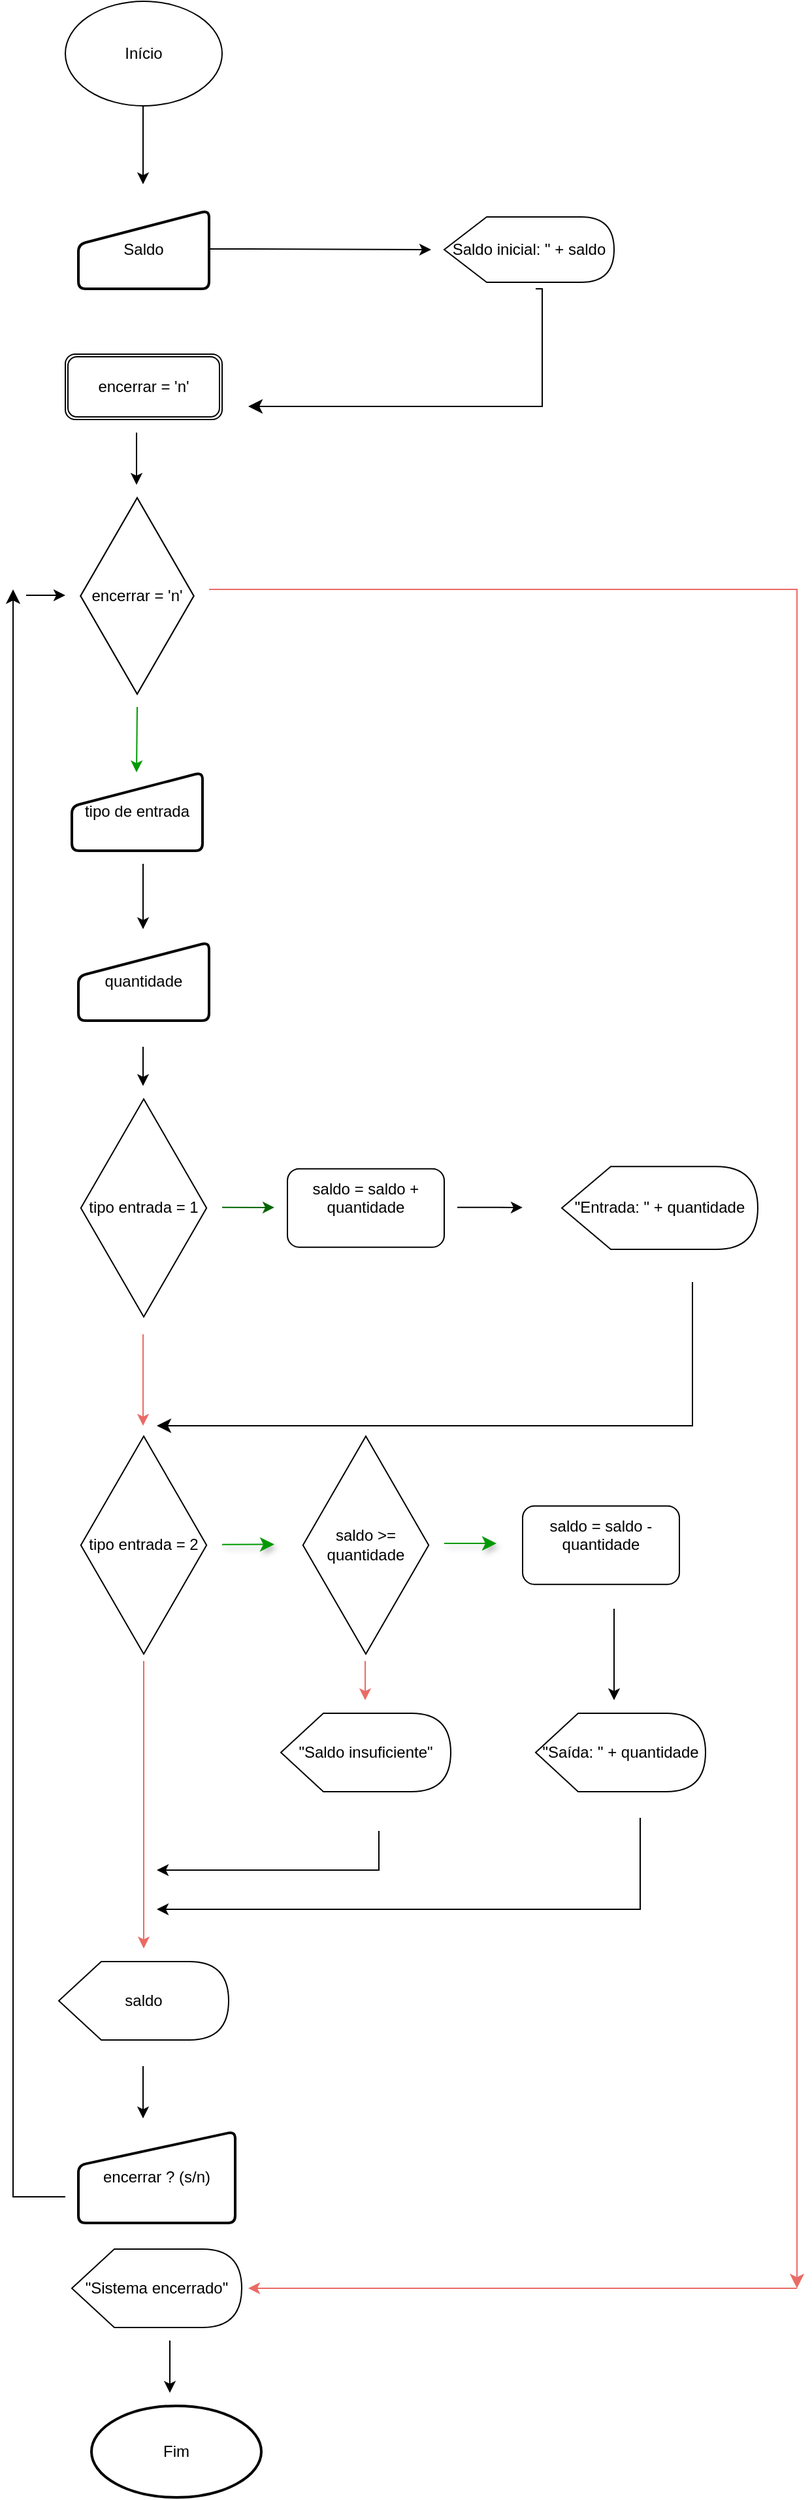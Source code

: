 <mxfile version="22.1.3" type="github">
  <diagram name="Page-1" id="8ce9d11a-91a2-4d17-14d8-a56ed91bf033">
    <mxGraphModel dx="3642" dy="1294" grid="0" gridSize="10" guides="1" tooltips="1" connect="1" arrows="1" fold="1" page="1" pageScale="1" pageWidth="1200" pageHeight="1600" background="none" math="0" shadow="0">
      <root>
        <mxCell id="0" />
        <mxCell id="1" parent="0" />
        <object label="" id="gsZWW2OXpgVZkUkckgpa-1">
          <mxCell style="ellipse;whiteSpace=wrap;html=1;" parent="1" vertex="1">
            <mxGeometry x="40" y="10" width="120" height="80" as="geometry" />
          </mxCell>
        </object>
        <mxCell id="gsZWW2OXpgVZkUkckgpa-2" value="Início" style="text;strokeColor=none;align=center;fillColor=none;html=1;verticalAlign=middle;whiteSpace=wrap;rounded=0;" parent="1" vertex="1">
          <mxGeometry x="70" y="35" width="60" height="30" as="geometry" />
        </mxCell>
        <mxCell id="gsZWW2OXpgVZkUkckgpa-4" value="Saldo" style="html=1;strokeWidth=2;shape=manualInput;whiteSpace=wrap;rounded=1;size=26;arcSize=11;" parent="1" vertex="1">
          <mxGeometry x="50" y="170" width="100" height="60" as="geometry" />
        </mxCell>
        <mxCell id="gsZWW2OXpgVZkUkckgpa-7" value="Saldo inicial: &quot; + saldo" style="shape=display;whiteSpace=wrap;html=1;" parent="1" vertex="1">
          <mxGeometry x="330" y="175" width="130" height="50" as="geometry" />
        </mxCell>
        <mxCell id="gsZWW2OXpgVZkUkckgpa-8" value="" style="edgeStyle=segmentEdgeStyle;endArrow=classic;html=1;curved=0;rounded=0;endSize=8;startSize=8;" parent="1" edge="1">
          <mxGeometry width="50" height="50" relative="1" as="geometry">
            <mxPoint x="400" y="230" as="sourcePoint" />
            <mxPoint x="180" y="320" as="targetPoint" />
            <Array as="points">
              <mxPoint x="405" y="230" />
              <mxPoint x="405" y="320" />
            </Array>
          </mxGeometry>
        </mxCell>
        <mxCell id="gsZWW2OXpgVZkUkckgpa-9" value="" style="endArrow=classic;html=1;rounded=0;" parent="1" edge="1">
          <mxGeometry width="50" height="50" relative="1" as="geometry">
            <mxPoint x="99.5" y="90" as="sourcePoint" />
            <mxPoint x="99.5" y="150" as="targetPoint" />
            <Array as="points" />
          </mxGeometry>
        </mxCell>
        <mxCell id="gsZWW2OXpgVZkUkckgpa-10" value="" style="endArrow=classic;html=1;rounded=0;" parent="1" edge="1">
          <mxGeometry width="50" height="50" relative="1" as="geometry">
            <mxPoint x="150" y="199.5" as="sourcePoint" />
            <mxPoint x="320" y="200" as="targetPoint" />
            <Array as="points">
              <mxPoint x="180" y="199.5" />
            </Array>
          </mxGeometry>
        </mxCell>
        <mxCell id="gsZWW2OXpgVZkUkckgpa-11" value="encerrar = &#39;n&#39;" style="shape=ext;double=1;rounded=1;whiteSpace=wrap;html=1;" parent="1" vertex="1">
          <mxGeometry x="40" y="280" width="120" height="50" as="geometry" />
        </mxCell>
        <mxCell id="gsZWW2OXpgVZkUkckgpa-12" value="" style="endArrow=classic;html=1;rounded=0;" parent="1" edge="1">
          <mxGeometry width="50" height="50" relative="1" as="geometry">
            <mxPoint x="94.5" y="340" as="sourcePoint" />
            <mxPoint x="94.5" y="380" as="targetPoint" />
          </mxGeometry>
        </mxCell>
        <mxCell id="gsZWW2OXpgVZkUkckgpa-13" value="encerrar = &#39;n&#39;&lt;br&gt;" style="html=1;whiteSpace=wrap;aspect=fixed;shape=isoRectangle;direction=south;" parent="1" vertex="1">
          <mxGeometry x="50" y="390" width="90" height="150" as="geometry" />
        </mxCell>
        <mxCell id="gsZWW2OXpgVZkUkckgpa-14" value="" style="endArrow=classic;html=1;rounded=0;strokeColor=#009900;" parent="1" edge="1">
          <mxGeometry width="50" height="50" relative="1" as="geometry">
            <mxPoint x="95" y="550" as="sourcePoint" />
            <mxPoint x="94.5" y="600" as="targetPoint" />
          </mxGeometry>
        </mxCell>
        <mxCell id="gsZWW2OXpgVZkUkckgpa-17" value="tipo de entrada&lt;br&gt;" style="html=1;strokeWidth=2;shape=manualInput;whiteSpace=wrap;rounded=1;size=26;arcSize=11;" parent="1" vertex="1">
          <mxGeometry x="45" y="600" width="100" height="60" as="geometry" />
        </mxCell>
        <mxCell id="gsZWW2OXpgVZkUkckgpa-18" value="" style="endArrow=classic;html=1;rounded=0;" parent="1" edge="1">
          <mxGeometry width="50" height="50" relative="1" as="geometry">
            <mxPoint x="99.5" y="670" as="sourcePoint" />
            <mxPoint x="99.5" y="720" as="targetPoint" />
          </mxGeometry>
        </mxCell>
        <mxCell id="gsZWW2OXpgVZkUkckgpa-19" value="quantidade&lt;br&gt;" style="html=1;strokeWidth=2;shape=manualInput;whiteSpace=wrap;rounded=1;size=26;arcSize=11;" parent="1" vertex="1">
          <mxGeometry x="50" y="730" width="100" height="60" as="geometry" />
        </mxCell>
        <mxCell id="gsZWW2OXpgVZkUkckgpa-20" value="" style="endArrow=classic;html=1;rounded=0;" parent="1" edge="1">
          <mxGeometry width="50" height="50" relative="1" as="geometry">
            <mxPoint x="99.5" y="810" as="sourcePoint" />
            <mxPoint x="99.5" y="840" as="targetPoint" />
            <Array as="points">
              <mxPoint x="99.5" y="830" />
            </Array>
          </mxGeometry>
        </mxCell>
        <mxCell id="gsZWW2OXpgVZkUkckgpa-21" value="encerrar = &#39;n&#39;&lt;br&gt;" style="html=1;whiteSpace=wrap;aspect=fixed;shape=isoRectangle;direction=south;" parent="1" vertex="1">
          <mxGeometry x="50" y="390" width="90" height="150" as="geometry" />
        </mxCell>
        <mxCell id="gsZWW2OXpgVZkUkckgpa-22" value="tipo entrada = 1&lt;br&gt;" style="html=1;whiteSpace=wrap;aspect=fixed;shape=isoRectangle;direction=south;" parent="1" vertex="1">
          <mxGeometry x="50" y="850" width="100" height="166.66" as="geometry" />
        </mxCell>
        <mxCell id="gsZWW2OXpgVZkUkckgpa-23" value="" style="endArrow=classic;html=1;rounded=0;fillColor=#45FF9C;strokeColor=#006600;" parent="1" edge="1">
          <mxGeometry width="50" height="50" relative="1" as="geometry">
            <mxPoint x="160" y="932.83" as="sourcePoint" />
            <mxPoint x="200" y="932.99" as="targetPoint" />
          </mxGeometry>
        </mxCell>
        <mxCell id="gsZWW2OXpgVZkUkckgpa-24" value="saldo = saldo + quantidade&lt;br&gt;&amp;nbsp;" style="rounded=1;whiteSpace=wrap;html=1;" parent="1" vertex="1">
          <mxGeometry x="210" y="903.33" width="120" height="60" as="geometry" />
        </mxCell>
        <mxCell id="gsZWW2OXpgVZkUkckgpa-25" value="" style="endArrow=classic;html=1;rounded=0;" parent="1" edge="1">
          <mxGeometry width="50" height="50" relative="1" as="geometry">
            <mxPoint x="340" y="932.83" as="sourcePoint" />
            <mxPoint x="390" y="932.99" as="targetPoint" />
            <Array as="points">
              <mxPoint x="340" y="932.83" />
            </Array>
          </mxGeometry>
        </mxCell>
        <mxCell id="gsZWW2OXpgVZkUkckgpa-26" value="&quot;Entrada: &quot; + quantidade&lt;br&gt;" style="shape=display;whiteSpace=wrap;html=1;" parent="1" vertex="1">
          <mxGeometry x="420" y="901.66" width="150" height="63.33" as="geometry" />
        </mxCell>
        <mxCell id="gsZWW2OXpgVZkUkckgpa-28" value="" style="edgeStyle=segmentEdgeStyle;endArrow=classic;html=1;curved=0;rounded=0;endSize=8;startSize=8;" parent="1" edge="1">
          <mxGeometry width="50" height="50" relative="1" as="geometry">
            <mxPoint x="520" y="990" as="sourcePoint" />
            <mxPoint x="110" y="1100" as="targetPoint" />
            <Array as="points">
              <mxPoint x="520" y="1100" />
            </Array>
          </mxGeometry>
        </mxCell>
        <mxCell id="gsZWW2OXpgVZkUkckgpa-29" value="" style="endArrow=classic;html=1;rounded=0;strokeColor=#EA6B66;" parent="1" edge="1">
          <mxGeometry width="50" height="50" relative="1" as="geometry">
            <mxPoint x="99.5" y="1030" as="sourcePoint" />
            <mxPoint x="99.5" y="1100" as="targetPoint" />
          </mxGeometry>
        </mxCell>
        <mxCell id="gsZWW2OXpgVZkUkckgpa-30" value="" style="edgeStyle=segmentEdgeStyle;endArrow=classic;html=1;curved=0;rounded=0;endSize=8;startSize=8;strokeColor=#EA6B66;" parent="1" edge="1">
          <mxGeometry width="50" height="50" relative="1" as="geometry">
            <mxPoint x="150" y="460" as="sourcePoint" />
            <mxPoint x="600" y="1760" as="targetPoint" />
          </mxGeometry>
        </mxCell>
        <mxCell id="gsZWW2OXpgVZkUkckgpa-31" value="tipo entrada = 2" style="html=1;whiteSpace=wrap;aspect=fixed;shape=isoRectangle;direction=south;" parent="1" vertex="1">
          <mxGeometry x="50" y="1108" width="100" height="166.66" as="geometry" />
        </mxCell>
        <mxCell id="gsZWW2OXpgVZkUkckgpa-32" value="" style="edgeStyle=segmentEdgeStyle;endArrow=classic;html=1;curved=0;rounded=0;endSize=8;startSize=8;shadow=1;strokeColor=#009900;" parent="1" edge="1">
          <mxGeometry width="50" height="50" relative="1" as="geometry">
            <mxPoint x="160" y="1190.83" as="sourcePoint" />
            <mxPoint x="200" y="1191" as="targetPoint" />
          </mxGeometry>
        </mxCell>
        <mxCell id="gsZWW2OXpgVZkUkckgpa-33" value="saldo &amp;gt;= quantidade&lt;br&gt;" style="html=1;whiteSpace=wrap;aspect=fixed;shape=isoRectangle;direction=south;" parent="1" vertex="1">
          <mxGeometry x="220" y="1108" width="100" height="166.66" as="geometry" />
        </mxCell>
        <mxCell id="gsZWW2OXpgVZkUkckgpa-34" value="" style="edgeStyle=segmentEdgeStyle;endArrow=classic;html=1;curved=0;rounded=0;endSize=8;startSize=8;shadow=1;strokeColor=#009900;" parent="1" edge="1">
          <mxGeometry width="50" height="50" relative="1" as="geometry">
            <mxPoint x="330" y="1190" as="sourcePoint" />
            <mxPoint x="370" y="1190.17" as="targetPoint" />
          </mxGeometry>
        </mxCell>
        <mxCell id="gsZWW2OXpgVZkUkckgpa-35" value="saldo = saldo - quantidade&lt;br&gt;&amp;nbsp;" style="rounded=1;whiteSpace=wrap;html=1;" parent="1" vertex="1">
          <mxGeometry x="390" y="1161.33" width="120" height="60" as="geometry" />
        </mxCell>
        <mxCell id="gsZWW2OXpgVZkUkckgpa-36" value="" style="endArrow=classic;html=1;rounded=0;" parent="1" edge="1">
          <mxGeometry width="50" height="50" relative="1" as="geometry">
            <mxPoint x="460" y="1240" as="sourcePoint" />
            <mxPoint x="460" y="1310" as="targetPoint" />
          </mxGeometry>
        </mxCell>
        <mxCell id="gsZWW2OXpgVZkUkckgpa-37" value="&quot;Saída: &quot; + quantidade" style="shape=display;whiteSpace=wrap;html=1;" parent="1" vertex="1">
          <mxGeometry x="400" y="1320" width="130" height="60" as="geometry" />
        </mxCell>
        <mxCell id="gsZWW2OXpgVZkUkckgpa-39" value="&quot;Saldo insuficiente&quot;&lt;br&gt;" style="shape=display;whiteSpace=wrap;html=1;" parent="1" vertex="1">
          <mxGeometry x="205" y="1320" width="130" height="60" as="geometry" />
        </mxCell>
        <mxCell id="gsZWW2OXpgVZkUkckgpa-40" value="" style="endArrow=classic;html=1;rounded=0;strokeColor=#EA6B66;" parent="1" edge="1">
          <mxGeometry width="50" height="50" relative="1" as="geometry">
            <mxPoint x="100" y="1280" as="sourcePoint" />
            <mxPoint x="100" y="1500" as="targetPoint" />
          </mxGeometry>
        </mxCell>
        <mxCell id="gsZWW2OXpgVZkUkckgpa-41" value="" style="endArrow=classic;html=1;rounded=0;strokeColor=#EA6B66;" parent="1" edge="1">
          <mxGeometry width="50" height="50" relative="1" as="geometry">
            <mxPoint x="269.5" y="1280" as="sourcePoint" />
            <mxPoint x="269.5" y="1310" as="targetPoint" />
            <Array as="points">
              <mxPoint x="269.5" y="1290" />
            </Array>
          </mxGeometry>
        </mxCell>
        <mxCell id="gsZWW2OXpgVZkUkckgpa-42" value="" style="endArrow=classic;html=1;rounded=0;" parent="1" edge="1">
          <mxGeometry width="50" height="50" relative="1" as="geometry">
            <mxPoint x="480" y="1400" as="sourcePoint" />
            <mxPoint x="110" y="1470" as="targetPoint" />
            <Array as="points">
              <mxPoint x="480" y="1470" />
            </Array>
          </mxGeometry>
        </mxCell>
        <mxCell id="gsZWW2OXpgVZkUkckgpa-43" value="" style="endArrow=classic;html=1;rounded=0;" parent="1" edge="1">
          <mxGeometry width="50" height="50" relative="1" as="geometry">
            <mxPoint x="280" y="1410" as="sourcePoint" />
            <mxPoint x="110" y="1440" as="targetPoint" />
            <Array as="points">
              <mxPoint x="280" y="1440" />
              <mxPoint x="200" y="1440" />
            </Array>
          </mxGeometry>
        </mxCell>
        <mxCell id="gsZWW2OXpgVZkUkckgpa-44" value="saldo&lt;br&gt;" style="shape=display;whiteSpace=wrap;html=1;" parent="1" vertex="1">
          <mxGeometry x="35" y="1510" width="130" height="60" as="geometry" />
        </mxCell>
        <mxCell id="gsZWW2OXpgVZkUkckgpa-45" value="encerrar ? (s/n)" style="html=1;strokeWidth=2;shape=manualInput;whiteSpace=wrap;rounded=1;size=26;arcSize=11;" parent="1" vertex="1">
          <mxGeometry x="50" y="1640" width="120" height="70" as="geometry" />
        </mxCell>
        <mxCell id="gsZWW2OXpgVZkUkckgpa-46" value="" style="endArrow=classic;html=1;rounded=0;" parent="1" edge="1">
          <mxGeometry width="50" height="50" relative="1" as="geometry">
            <mxPoint x="99.5" y="1590" as="sourcePoint" />
            <mxPoint x="99.5" y="1630" as="targetPoint" />
          </mxGeometry>
        </mxCell>
        <mxCell id="gsZWW2OXpgVZkUkckgpa-47" value="&quot;Sistema encerrado&quot;&lt;br&gt;" style="shape=display;whiteSpace=wrap;html=1;" parent="1" vertex="1">
          <mxGeometry x="45" y="1730" width="130" height="60" as="geometry" />
        </mxCell>
        <mxCell id="gsZWW2OXpgVZkUkckgpa-48" value="" style="endArrow=classic;html=1;rounded=0;" parent="1" edge="1">
          <mxGeometry width="50" height="50" relative="1" as="geometry">
            <mxPoint x="120" y="1800" as="sourcePoint" />
            <mxPoint x="120" y="1840" as="targetPoint" />
          </mxGeometry>
        </mxCell>
        <mxCell id="gsZWW2OXpgVZkUkckgpa-50" value="Fim&lt;br&gt;" style="strokeWidth=2;html=1;shape=mxgraph.flowchart.start_1;whiteSpace=wrap;" parent="1" vertex="1">
          <mxGeometry x="60" y="1850" width="130" height="70" as="geometry" />
        </mxCell>
        <mxCell id="gsZWW2OXpgVZkUkckgpa-51" value="" style="endArrow=classic;html=1;rounded=0;strokeColor=#EA6B66;" parent="1" edge="1">
          <mxGeometry width="50" height="50" relative="1" as="geometry">
            <mxPoint x="600" y="1760" as="sourcePoint" />
            <mxPoint x="180" y="1760" as="targetPoint" />
          </mxGeometry>
        </mxCell>
        <mxCell id="gsZWW2OXpgVZkUkckgpa-52" value="" style="edgeStyle=segmentEdgeStyle;endArrow=classic;html=1;curved=0;rounded=0;endSize=8;startSize=8;" parent="1" edge="1">
          <mxGeometry width="50" height="50" relative="1" as="geometry">
            <mxPoint x="40" y="1690" as="sourcePoint" />
            <mxPoint y="460" as="targetPoint" />
          </mxGeometry>
        </mxCell>
        <mxCell id="gsZWW2OXpgVZkUkckgpa-53" value="" style="endArrow=classic;html=1;rounded=0;" parent="1" edge="1">
          <mxGeometry width="50" height="50" relative="1" as="geometry">
            <mxPoint x="10" y="464.5" as="sourcePoint" />
            <mxPoint x="40" y="464.5" as="targetPoint" />
          </mxGeometry>
        </mxCell>
      </root>
    </mxGraphModel>
  </diagram>
</mxfile>
